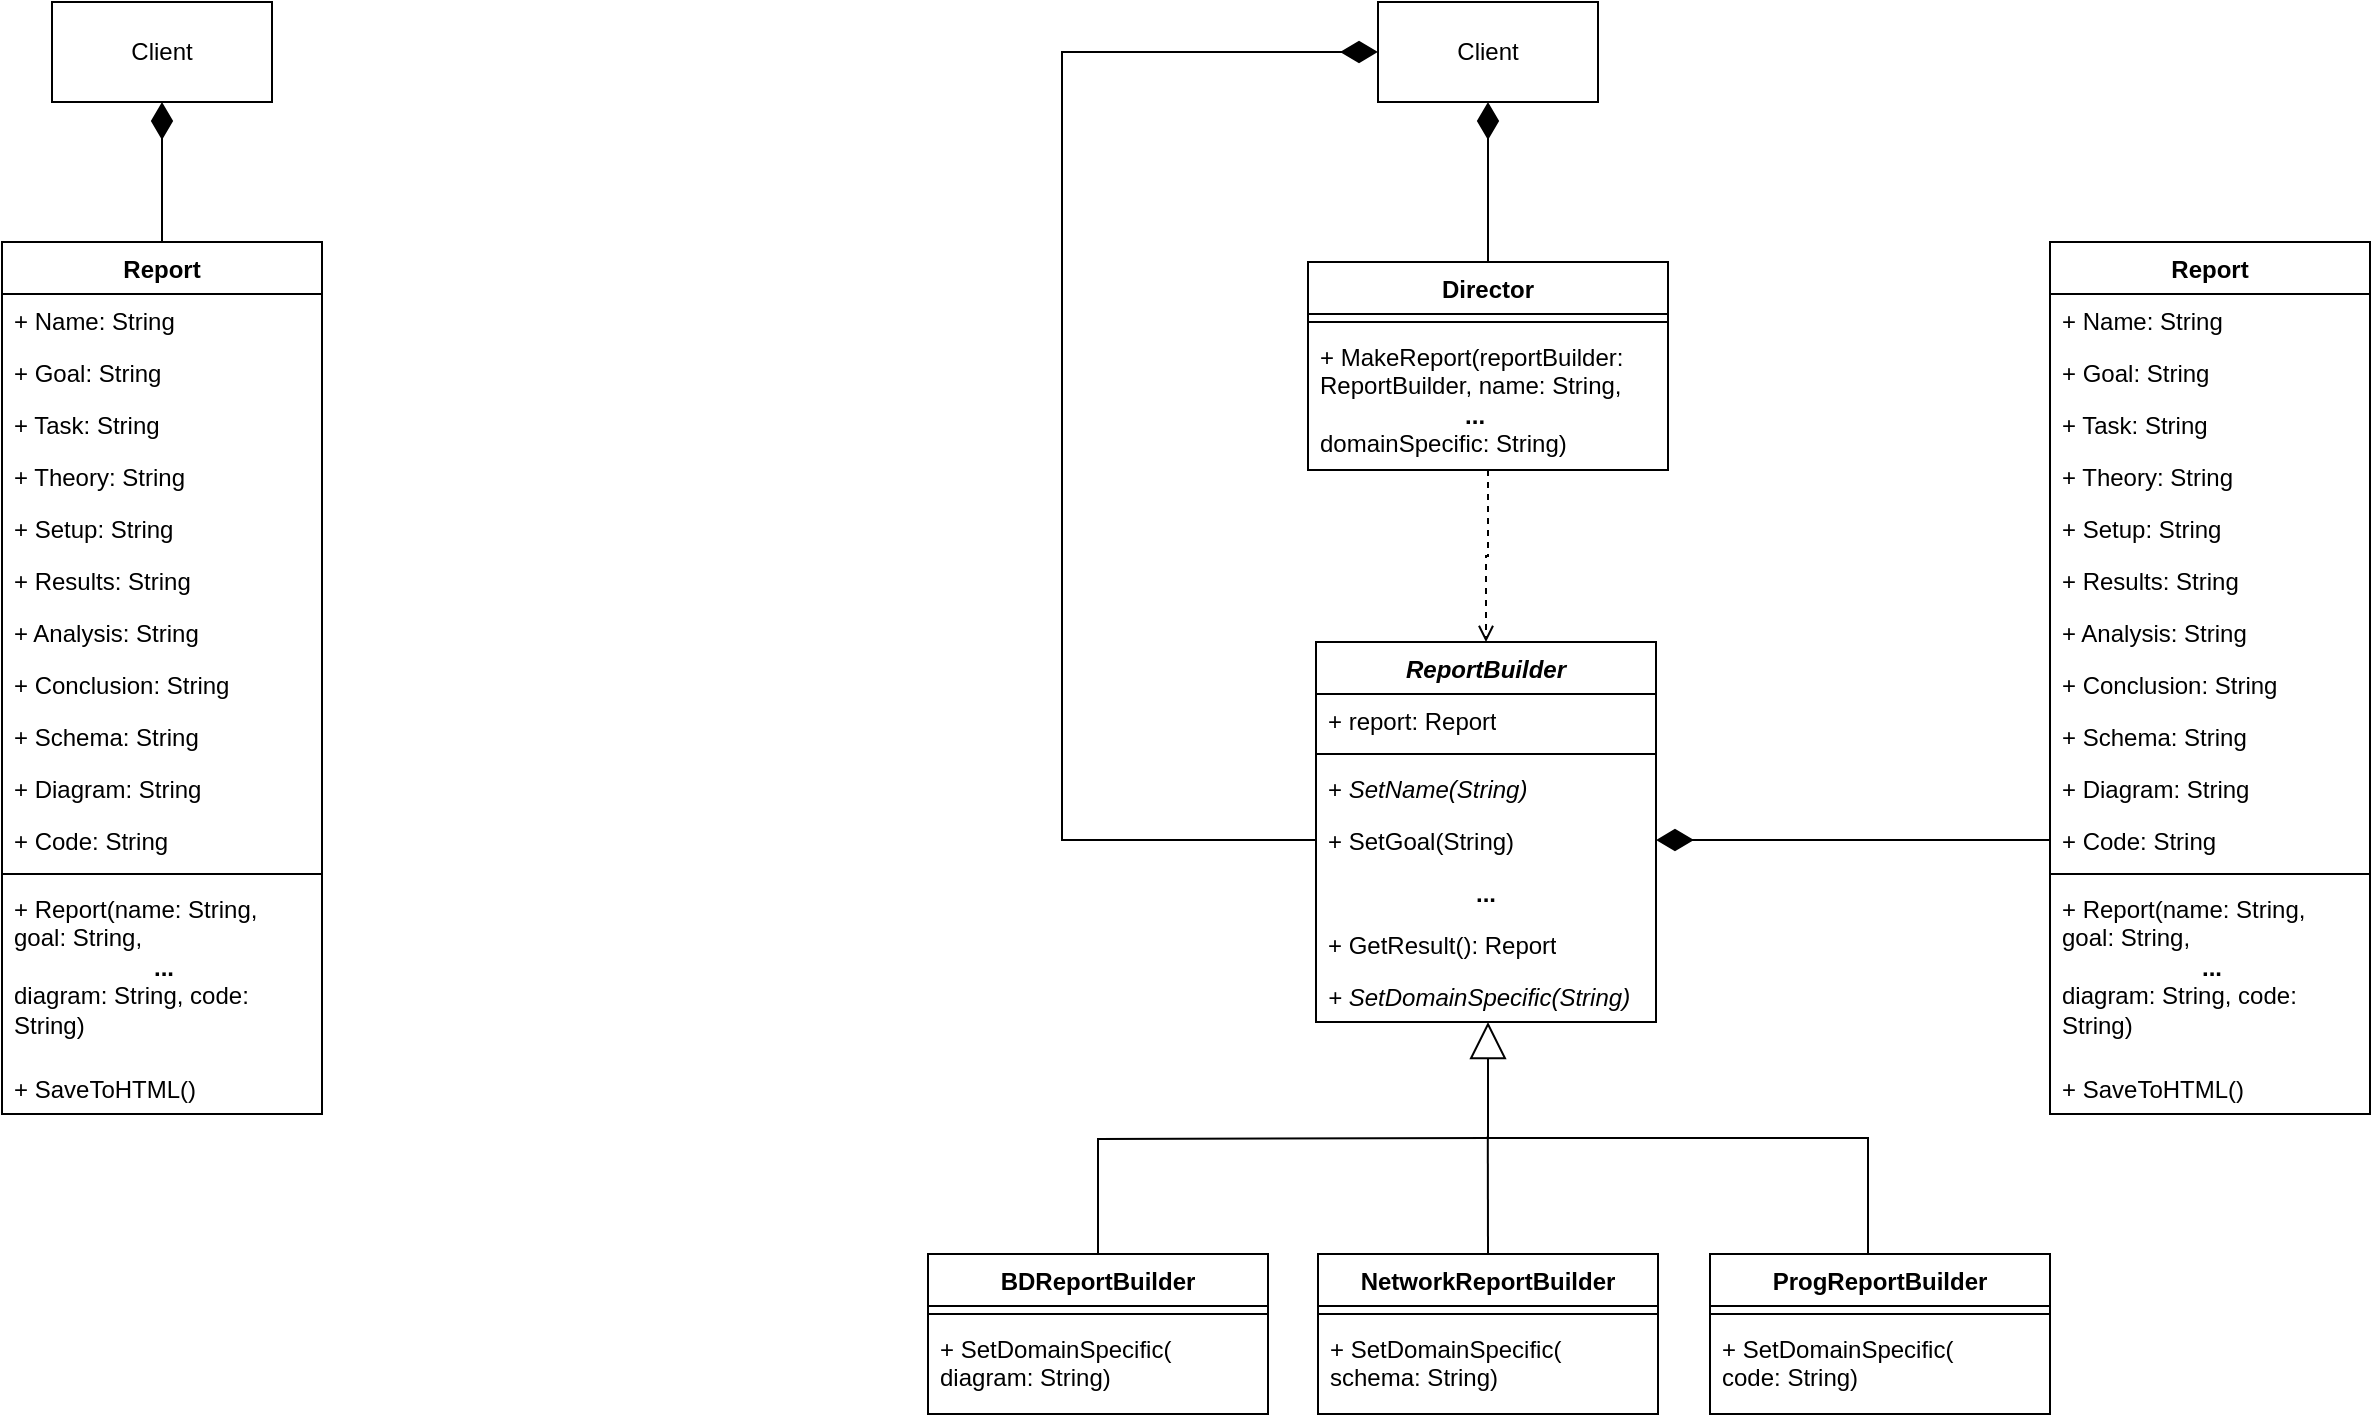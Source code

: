 <mxfile version="26.0.16">
  <diagram name="Страница — 1" id="Og0tgNFc3rOOeeWU840y">
    <mxGraphModel dx="2327" dy="837" grid="1" gridSize="10" guides="1" tooltips="1" connect="1" arrows="1" fold="1" page="1" pageScale="1" pageWidth="827" pageHeight="1169" math="0" shadow="0">
      <root>
        <mxCell id="0" />
        <mxCell id="1" parent="0" />
        <mxCell id="otvnR_pxBpoIMcIP2tVN-1" value="Report" style="swimlane;fontStyle=1;align=center;verticalAlign=top;childLayout=stackLayout;horizontal=1;startSize=26;horizontalStack=0;resizeParent=1;resizeParentMax=0;resizeLast=0;collapsible=1;marginBottom=0;whiteSpace=wrap;html=1;" parent="1" vertex="1">
          <mxGeometry x="-50" y="140" width="160" height="436" as="geometry" />
        </mxCell>
        <mxCell id="otvnR_pxBpoIMcIP2tVN-2" value="+ N&lt;span style=&quot;background-color: transparent;&quot;&gt;ame: String&lt;/span&gt;" style="text;strokeColor=none;fillColor=none;align=left;verticalAlign=top;spacingLeft=4;spacingRight=4;overflow=hidden;rotatable=0;points=[[0,0.5],[1,0.5]];portConstraint=eastwest;whiteSpace=wrap;html=1;" parent="otvnR_pxBpoIMcIP2tVN-1" vertex="1">
          <mxGeometry y="26" width="160" height="26" as="geometry" />
        </mxCell>
        <mxCell id="otvnR_pxBpoIMcIP2tVN-3" value="+ Goal: String" style="text;strokeColor=none;fillColor=none;align=left;verticalAlign=top;spacingLeft=4;spacingRight=4;overflow=hidden;rotatable=0;points=[[0,0.5],[1,0.5]];portConstraint=eastwest;whiteSpace=wrap;html=1;" parent="otvnR_pxBpoIMcIP2tVN-1" vertex="1">
          <mxGeometry y="52" width="160" height="26" as="geometry" />
        </mxCell>
        <mxCell id="otvnR_pxBpoIMcIP2tVN-4" value="+ Task: String" style="text;strokeColor=none;fillColor=none;align=left;verticalAlign=top;spacingLeft=4;spacingRight=4;overflow=hidden;rotatable=0;points=[[0,0.5],[1,0.5]];portConstraint=eastwest;whiteSpace=wrap;html=1;" parent="otvnR_pxBpoIMcIP2tVN-1" vertex="1">
          <mxGeometry y="78" width="160" height="26" as="geometry" />
        </mxCell>
        <mxCell id="otvnR_pxBpoIMcIP2tVN-5" value="+ Theory: String" style="text;strokeColor=none;fillColor=none;align=left;verticalAlign=top;spacingLeft=4;spacingRight=4;overflow=hidden;rotatable=0;points=[[0,0.5],[1,0.5]];portConstraint=eastwest;whiteSpace=wrap;html=1;" parent="otvnR_pxBpoIMcIP2tVN-1" vertex="1">
          <mxGeometry y="104" width="160" height="26" as="geometry" />
        </mxCell>
        <mxCell id="otvnR_pxBpoIMcIP2tVN-6" value="+ Setup: String" style="text;strokeColor=none;fillColor=none;align=left;verticalAlign=top;spacingLeft=4;spacingRight=4;overflow=hidden;rotatable=0;points=[[0,0.5],[1,0.5]];portConstraint=eastwest;whiteSpace=wrap;html=1;" parent="otvnR_pxBpoIMcIP2tVN-1" vertex="1">
          <mxGeometry y="130" width="160" height="26" as="geometry" />
        </mxCell>
        <mxCell id="otvnR_pxBpoIMcIP2tVN-7" value="+ Results: String" style="text;strokeColor=none;fillColor=none;align=left;verticalAlign=top;spacingLeft=4;spacingRight=4;overflow=hidden;rotatable=0;points=[[0,0.5],[1,0.5]];portConstraint=eastwest;whiteSpace=wrap;html=1;" parent="otvnR_pxBpoIMcIP2tVN-1" vertex="1">
          <mxGeometry y="156" width="160" height="26" as="geometry" />
        </mxCell>
        <mxCell id="otvnR_pxBpoIMcIP2tVN-8" value="+ Analysis: String" style="text;strokeColor=none;fillColor=none;align=left;verticalAlign=top;spacingLeft=4;spacingRight=4;overflow=hidden;rotatable=0;points=[[0,0.5],[1,0.5]];portConstraint=eastwest;whiteSpace=wrap;html=1;" parent="otvnR_pxBpoIMcIP2tVN-1" vertex="1">
          <mxGeometry y="182" width="160" height="26" as="geometry" />
        </mxCell>
        <mxCell id="otvnR_pxBpoIMcIP2tVN-9" value="+ Conclusion: String" style="text;strokeColor=none;fillColor=none;align=left;verticalAlign=top;spacingLeft=4;spacingRight=4;overflow=hidden;rotatable=0;points=[[0,0.5],[1,0.5]];portConstraint=eastwest;whiteSpace=wrap;html=1;" parent="otvnR_pxBpoIMcIP2tVN-1" vertex="1">
          <mxGeometry y="208" width="160" height="26" as="geometry" />
        </mxCell>
        <mxCell id="otvnR_pxBpoIMcIP2tVN-10" value="+ Schema: String" style="text;strokeColor=none;fillColor=none;align=left;verticalAlign=top;spacingLeft=4;spacingRight=4;overflow=hidden;rotatable=0;points=[[0,0.5],[1,0.5]];portConstraint=eastwest;whiteSpace=wrap;html=1;" parent="otvnR_pxBpoIMcIP2tVN-1" vertex="1">
          <mxGeometry y="234" width="160" height="26" as="geometry" />
        </mxCell>
        <mxCell id="otvnR_pxBpoIMcIP2tVN-11" value="+ Diagram: String" style="text;strokeColor=none;fillColor=none;align=left;verticalAlign=top;spacingLeft=4;spacingRight=4;overflow=hidden;rotatable=0;points=[[0,0.5],[1,0.5]];portConstraint=eastwest;whiteSpace=wrap;html=1;" parent="otvnR_pxBpoIMcIP2tVN-1" vertex="1">
          <mxGeometry y="260" width="160" height="26" as="geometry" />
        </mxCell>
        <mxCell id="otvnR_pxBpoIMcIP2tVN-12" value="+ Code: String" style="text;strokeColor=none;fillColor=none;align=left;verticalAlign=top;spacingLeft=4;spacingRight=4;overflow=hidden;rotatable=0;points=[[0,0.5],[1,0.5]];portConstraint=eastwest;whiteSpace=wrap;html=1;" parent="otvnR_pxBpoIMcIP2tVN-1" vertex="1">
          <mxGeometry y="286" width="160" height="26" as="geometry" />
        </mxCell>
        <mxCell id="otvnR_pxBpoIMcIP2tVN-13" value="" style="line;strokeWidth=1;fillColor=none;align=left;verticalAlign=middle;spacingTop=-1;spacingLeft=3;spacingRight=3;rotatable=0;labelPosition=right;points=[];portConstraint=eastwest;strokeColor=inherit;" parent="otvnR_pxBpoIMcIP2tVN-1" vertex="1">
          <mxGeometry y="312" width="160" height="8" as="geometry" />
        </mxCell>
        <mxCell id="otvnR_pxBpoIMcIP2tVN-15" value="+ Report(n&lt;span style=&quot;background-color: transparent;&quot;&gt;ame: String, goal&lt;/span&gt;&lt;span style=&quot;background-color: transparent;&quot;&gt;: String&lt;/span&gt;&lt;span style=&quot;background-color: transparent;&quot;&gt;,&lt;/span&gt;&lt;div style=&quot;text-align: center;&quot;&gt;&lt;span style=&quot;background-color: transparent;&quot;&gt;&lt;b&gt;...&lt;/b&gt;&lt;/span&gt;&lt;/div&gt;&lt;div style=&quot;&quot;&gt;&lt;span style=&quot;background-color: transparent;&quot;&gt;diagram: String, code&lt;/span&gt;&lt;span style=&quot;background-color: transparent;&quot;&gt;: String)&lt;/span&gt;&lt;/div&gt;" style="text;strokeColor=none;fillColor=none;align=left;verticalAlign=top;spacingLeft=4;spacingRight=4;overflow=hidden;rotatable=0;points=[[0,0.5],[1,0.5]];portConstraint=eastwest;whiteSpace=wrap;html=1;" parent="otvnR_pxBpoIMcIP2tVN-1" vertex="1">
          <mxGeometry y="320" width="160" height="90" as="geometry" />
        </mxCell>
        <mxCell id="otvnR_pxBpoIMcIP2tVN-14" value="+ SaveToHTML()" style="text;strokeColor=none;fillColor=none;align=left;verticalAlign=top;spacingLeft=4;spacingRight=4;overflow=hidden;rotatable=0;points=[[0,0.5],[1,0.5]];portConstraint=eastwest;whiteSpace=wrap;html=1;" parent="otvnR_pxBpoIMcIP2tVN-1" vertex="1">
          <mxGeometry y="410" width="160" height="26" as="geometry" />
        </mxCell>
        <mxCell id="rZj8_hMJJg2uzkfCbS3A-47" style="edgeStyle=orthogonalEdgeStyle;rounded=0;orthogonalLoop=1;jettySize=auto;html=1;exitX=0.5;exitY=0;exitDx=0;exitDy=0;entryX=0.5;entryY=1;entryDx=0;entryDy=0;endArrow=diamondThin;endFill=1;endSize=16;" parent="1" source="otvnR_pxBpoIMcIP2tVN-1" target="rZj8_hMJJg2uzkfCbS3A-46" edge="1">
          <mxGeometry relative="1" as="geometry" />
        </mxCell>
        <mxCell id="rZj8_hMJJg2uzkfCbS3A-46" value="Client" style="html=1;whiteSpace=wrap;" parent="1" vertex="1">
          <mxGeometry x="-25" y="20" width="110" height="50" as="geometry" />
        </mxCell>
        <mxCell id="rZj8_hMJJg2uzkfCbS3A-48" value="Report" style="swimlane;fontStyle=1;align=center;verticalAlign=top;childLayout=stackLayout;horizontal=1;startSize=26;horizontalStack=0;resizeParent=1;resizeParentMax=0;resizeLast=0;collapsible=1;marginBottom=0;whiteSpace=wrap;html=1;" parent="1" vertex="1">
          <mxGeometry x="974" y="140" width="160" height="436" as="geometry" />
        </mxCell>
        <mxCell id="rZj8_hMJJg2uzkfCbS3A-49" value="+ N&lt;span style=&quot;background-color: transparent;&quot;&gt;ame: String&lt;/span&gt;" style="text;strokeColor=none;fillColor=none;align=left;verticalAlign=top;spacingLeft=4;spacingRight=4;overflow=hidden;rotatable=0;points=[[0,0.5],[1,0.5]];portConstraint=eastwest;whiteSpace=wrap;html=1;" parent="rZj8_hMJJg2uzkfCbS3A-48" vertex="1">
          <mxGeometry y="26" width="160" height="26" as="geometry" />
        </mxCell>
        <mxCell id="rZj8_hMJJg2uzkfCbS3A-50" value="+ Goal: String" style="text;strokeColor=none;fillColor=none;align=left;verticalAlign=top;spacingLeft=4;spacingRight=4;overflow=hidden;rotatable=0;points=[[0,0.5],[1,0.5]];portConstraint=eastwest;whiteSpace=wrap;html=1;" parent="rZj8_hMJJg2uzkfCbS3A-48" vertex="1">
          <mxGeometry y="52" width="160" height="26" as="geometry" />
        </mxCell>
        <mxCell id="rZj8_hMJJg2uzkfCbS3A-51" value="+ Task: String" style="text;strokeColor=none;fillColor=none;align=left;verticalAlign=top;spacingLeft=4;spacingRight=4;overflow=hidden;rotatable=0;points=[[0,0.5],[1,0.5]];portConstraint=eastwest;whiteSpace=wrap;html=1;" parent="rZj8_hMJJg2uzkfCbS3A-48" vertex="1">
          <mxGeometry y="78" width="160" height="26" as="geometry" />
        </mxCell>
        <mxCell id="rZj8_hMJJg2uzkfCbS3A-52" value="+ Theory: String" style="text;strokeColor=none;fillColor=none;align=left;verticalAlign=top;spacingLeft=4;spacingRight=4;overflow=hidden;rotatable=0;points=[[0,0.5],[1,0.5]];portConstraint=eastwest;whiteSpace=wrap;html=1;" parent="rZj8_hMJJg2uzkfCbS3A-48" vertex="1">
          <mxGeometry y="104" width="160" height="26" as="geometry" />
        </mxCell>
        <mxCell id="rZj8_hMJJg2uzkfCbS3A-53" value="+ Setup: String" style="text;strokeColor=none;fillColor=none;align=left;verticalAlign=top;spacingLeft=4;spacingRight=4;overflow=hidden;rotatable=0;points=[[0,0.5],[1,0.5]];portConstraint=eastwest;whiteSpace=wrap;html=1;" parent="rZj8_hMJJg2uzkfCbS3A-48" vertex="1">
          <mxGeometry y="130" width="160" height="26" as="geometry" />
        </mxCell>
        <mxCell id="rZj8_hMJJg2uzkfCbS3A-54" value="+ Results: String" style="text;strokeColor=none;fillColor=none;align=left;verticalAlign=top;spacingLeft=4;spacingRight=4;overflow=hidden;rotatable=0;points=[[0,0.5],[1,0.5]];portConstraint=eastwest;whiteSpace=wrap;html=1;" parent="rZj8_hMJJg2uzkfCbS3A-48" vertex="1">
          <mxGeometry y="156" width="160" height="26" as="geometry" />
        </mxCell>
        <mxCell id="rZj8_hMJJg2uzkfCbS3A-55" value="+ Analysis: String" style="text;strokeColor=none;fillColor=none;align=left;verticalAlign=top;spacingLeft=4;spacingRight=4;overflow=hidden;rotatable=0;points=[[0,0.5],[1,0.5]];portConstraint=eastwest;whiteSpace=wrap;html=1;" parent="rZj8_hMJJg2uzkfCbS3A-48" vertex="1">
          <mxGeometry y="182" width="160" height="26" as="geometry" />
        </mxCell>
        <mxCell id="rZj8_hMJJg2uzkfCbS3A-56" value="+ Conclusion: String" style="text;strokeColor=none;fillColor=none;align=left;verticalAlign=top;spacingLeft=4;spacingRight=4;overflow=hidden;rotatable=0;points=[[0,0.5],[1,0.5]];portConstraint=eastwest;whiteSpace=wrap;html=1;" parent="rZj8_hMJJg2uzkfCbS3A-48" vertex="1">
          <mxGeometry y="208" width="160" height="26" as="geometry" />
        </mxCell>
        <mxCell id="rZj8_hMJJg2uzkfCbS3A-57" value="+ Schema: String" style="text;strokeColor=none;fillColor=none;align=left;verticalAlign=top;spacingLeft=4;spacingRight=4;overflow=hidden;rotatable=0;points=[[0,0.5],[1,0.5]];portConstraint=eastwest;whiteSpace=wrap;html=1;" parent="rZj8_hMJJg2uzkfCbS3A-48" vertex="1">
          <mxGeometry y="234" width="160" height="26" as="geometry" />
        </mxCell>
        <mxCell id="rZj8_hMJJg2uzkfCbS3A-58" value="+ Diagram: String" style="text;strokeColor=none;fillColor=none;align=left;verticalAlign=top;spacingLeft=4;spacingRight=4;overflow=hidden;rotatable=0;points=[[0,0.5],[1,0.5]];portConstraint=eastwest;whiteSpace=wrap;html=1;" parent="rZj8_hMJJg2uzkfCbS3A-48" vertex="1">
          <mxGeometry y="260" width="160" height="26" as="geometry" />
        </mxCell>
        <mxCell id="rZj8_hMJJg2uzkfCbS3A-59" value="+ Code: String" style="text;strokeColor=none;fillColor=none;align=left;verticalAlign=top;spacingLeft=4;spacingRight=4;overflow=hidden;rotatable=0;points=[[0,0.5],[1,0.5]];portConstraint=eastwest;whiteSpace=wrap;html=1;" parent="rZj8_hMJJg2uzkfCbS3A-48" vertex="1">
          <mxGeometry y="286" width="160" height="26" as="geometry" />
        </mxCell>
        <mxCell id="rZj8_hMJJg2uzkfCbS3A-60" value="" style="line;strokeWidth=1;fillColor=none;align=left;verticalAlign=middle;spacingTop=-1;spacingLeft=3;spacingRight=3;rotatable=0;labelPosition=right;points=[];portConstraint=eastwest;strokeColor=inherit;" parent="rZj8_hMJJg2uzkfCbS3A-48" vertex="1">
          <mxGeometry y="312" width="160" height="8" as="geometry" />
        </mxCell>
        <mxCell id="l1GrKG9TkntL2lwzlkpG-1" value="+ Report(n&lt;span style=&quot;background-color: transparent;&quot;&gt;ame: String, goal&lt;/span&gt;&lt;span style=&quot;background-color: transparent;&quot;&gt;: String&lt;/span&gt;&lt;span style=&quot;background-color: transparent;&quot;&gt;,&lt;/span&gt;&lt;div style=&quot;text-align: center;&quot;&gt;&lt;span style=&quot;background-color: transparent;&quot;&gt;&lt;b&gt;...&lt;/b&gt;&lt;/span&gt;&lt;/div&gt;&lt;div&gt;&lt;span style=&quot;background-color: transparent;&quot;&gt;diagram: String, code&lt;/span&gt;&lt;span style=&quot;background-color: transparent;&quot;&gt;: String)&lt;/span&gt;&lt;/div&gt;" style="text;strokeColor=none;fillColor=none;align=left;verticalAlign=top;spacingLeft=4;spacingRight=4;overflow=hidden;rotatable=0;points=[[0,0.5],[1,0.5]];portConstraint=eastwest;whiteSpace=wrap;html=1;" vertex="1" parent="rZj8_hMJJg2uzkfCbS3A-48">
          <mxGeometry y="320" width="160" height="90" as="geometry" />
        </mxCell>
        <mxCell id="rZj8_hMJJg2uzkfCbS3A-61" value="+ SaveToHTML()" style="text;strokeColor=none;fillColor=none;align=left;verticalAlign=top;spacingLeft=4;spacingRight=4;overflow=hidden;rotatable=0;points=[[0,0.5],[1,0.5]];portConstraint=eastwest;whiteSpace=wrap;html=1;" parent="rZj8_hMJJg2uzkfCbS3A-48" vertex="1">
          <mxGeometry y="410" width="160" height="26" as="geometry" />
        </mxCell>
        <mxCell id="rZj8_hMJJg2uzkfCbS3A-125" style="edgeStyle=orthogonalEdgeStyle;rounded=0;orthogonalLoop=1;jettySize=auto;html=1;exitX=0.5;exitY=0;exitDx=0;exitDy=0;entryX=0.5;entryY=1;entryDx=0;entryDy=0;endArrow=diamondThin;endFill=1;endSize=16;" parent="1" source="rZj8_hMJJg2uzkfCbS3A-118" target="rZj8_hMJJg2uzkfCbS3A-88" edge="1">
          <mxGeometry relative="1" as="geometry" />
        </mxCell>
        <mxCell id="rZj8_hMJJg2uzkfCbS3A-88" value="Client" style="html=1;whiteSpace=wrap;" parent="1" vertex="1">
          <mxGeometry x="638" y="20" width="110" height="50" as="geometry" />
        </mxCell>
        <mxCell id="rZj8_hMJJg2uzkfCbS3A-99" value="BDReportBuilder" style="swimlane;fontStyle=1;align=center;verticalAlign=top;childLayout=stackLayout;horizontal=1;startSize=26;horizontalStack=0;resizeParent=1;resizeParentMax=0;resizeLast=0;collapsible=1;marginBottom=0;whiteSpace=wrap;html=1;" parent="1" vertex="1">
          <mxGeometry x="413" y="646" width="170" height="80" as="geometry" />
        </mxCell>
        <mxCell id="rZj8_hMJJg2uzkfCbS3A-100" value="" style="line;strokeWidth=1;fillColor=none;align=left;verticalAlign=middle;spacingTop=-1;spacingLeft=3;spacingRight=3;rotatable=0;labelPosition=right;points=[];portConstraint=eastwest;strokeColor=inherit;" parent="rZj8_hMJJg2uzkfCbS3A-99" vertex="1">
          <mxGeometry y="26" width="170" height="8" as="geometry" />
        </mxCell>
        <mxCell id="aEDQhSqEuicsDPwHiGlb-11" value="+ SetDomainSpecific(&lt;div&gt;diagram: String)&lt;/div&gt;" style="text;strokeColor=none;fillColor=none;align=left;verticalAlign=top;spacingLeft=4;spacingRight=4;overflow=hidden;rotatable=0;points=[[0,0.5],[1,0.5]];portConstraint=eastwest;whiteSpace=wrap;html=1;" parent="rZj8_hMJJg2uzkfCbS3A-99" vertex="1">
          <mxGeometry y="34" width="170" height="46" as="geometry" />
        </mxCell>
        <mxCell id="rZj8_hMJJg2uzkfCbS3A-102" value="NetworkReportBuilder" style="swimlane;fontStyle=1;align=center;verticalAlign=top;childLayout=stackLayout;horizontal=1;startSize=26;horizontalStack=0;resizeParent=1;resizeParentMax=0;resizeLast=0;collapsible=1;marginBottom=0;whiteSpace=wrap;html=1;" parent="1" vertex="1">
          <mxGeometry x="608" y="646" width="170" height="80" as="geometry" />
        </mxCell>
        <mxCell id="rZj8_hMJJg2uzkfCbS3A-103" value="" style="line;strokeWidth=1;fillColor=none;align=left;verticalAlign=middle;spacingTop=-1;spacingLeft=3;spacingRight=3;rotatable=0;labelPosition=right;points=[];portConstraint=eastwest;strokeColor=inherit;" parent="rZj8_hMJJg2uzkfCbS3A-102" vertex="1">
          <mxGeometry y="26" width="170" height="8" as="geometry" />
        </mxCell>
        <mxCell id="l1GrKG9TkntL2lwzlkpG-2" value="+ SetDomainSpecific(&lt;div&gt;schema: String)&lt;/div&gt;" style="text;strokeColor=none;fillColor=none;align=left;verticalAlign=top;spacingLeft=4;spacingRight=4;overflow=hidden;rotatable=0;points=[[0,0.5],[1,0.5]];portConstraint=eastwest;whiteSpace=wrap;html=1;" vertex="1" parent="rZj8_hMJJg2uzkfCbS3A-102">
          <mxGeometry y="34" width="170" height="46" as="geometry" />
        </mxCell>
        <mxCell id="rZj8_hMJJg2uzkfCbS3A-105" value="ProgReportBuilder" style="swimlane;fontStyle=1;align=center;verticalAlign=top;childLayout=stackLayout;horizontal=1;startSize=26;horizontalStack=0;resizeParent=1;resizeParentMax=0;resizeLast=0;collapsible=1;marginBottom=0;whiteSpace=wrap;html=1;" parent="1" vertex="1">
          <mxGeometry x="804" y="646" width="170" height="80" as="geometry" />
        </mxCell>
        <mxCell id="rZj8_hMJJg2uzkfCbS3A-106" value="" style="line;strokeWidth=1;fillColor=none;align=left;verticalAlign=middle;spacingTop=-1;spacingLeft=3;spacingRight=3;rotatable=0;labelPosition=right;points=[];portConstraint=eastwest;strokeColor=inherit;" parent="rZj8_hMJJg2uzkfCbS3A-105" vertex="1">
          <mxGeometry y="26" width="170" height="8" as="geometry" />
        </mxCell>
        <mxCell id="l1GrKG9TkntL2lwzlkpG-3" value="+ SetDomainSpecific(&lt;div&gt;code: String)&lt;/div&gt;" style="text;strokeColor=none;fillColor=none;align=left;verticalAlign=top;spacingLeft=4;spacingRight=4;overflow=hidden;rotatable=0;points=[[0,0.5],[1,0.5]];portConstraint=eastwest;whiteSpace=wrap;html=1;" vertex="1" parent="rZj8_hMJJg2uzkfCbS3A-105">
          <mxGeometry y="34" width="170" height="46" as="geometry" />
        </mxCell>
        <mxCell id="rZj8_hMJJg2uzkfCbS3A-108" value="" style="endArrow=block;endSize=16;endFill=0;html=1;rounded=0;edgeStyle=orthogonalEdgeStyle;exitX=0.5;exitY=0;exitDx=0;exitDy=0;entryX=0.5;entryY=1;entryDx=0;entryDy=0;" parent="1" source="rZj8_hMJJg2uzkfCbS3A-105" edge="1">
          <mxGeometry width="160" relative="1" as="geometry">
            <mxPoint x="913" y="596" as="sourcePoint" />
            <mxPoint x="693" y="530" as="targetPoint" />
            <Array as="points">
              <mxPoint x="883" y="588" />
              <mxPoint x="693" y="588" />
            </Array>
          </mxGeometry>
        </mxCell>
        <mxCell id="rZj8_hMJJg2uzkfCbS3A-109" value="" style="endArrow=none;endSize=16;endFill=0;html=1;rounded=0;edgeStyle=orthogonalEdgeStyle;entryX=0.5;entryY=0;entryDx=0;entryDy=0;startFill=0;" parent="1" target="rZj8_hMJJg2uzkfCbS3A-99" edge="1">
          <mxGeometry width="160" relative="1" as="geometry">
            <mxPoint x="693" y="588" as="sourcePoint" />
            <mxPoint x="503.0" y="644" as="targetPoint" />
          </mxGeometry>
        </mxCell>
        <mxCell id="rZj8_hMJJg2uzkfCbS3A-110" value="" style="endArrow=none;endFill=1;endSize=12;html=1;rounded=0;startFill=0;exitX=0.5;exitY=0;exitDx=0;exitDy=0;" parent="1" source="rZj8_hMJJg2uzkfCbS3A-102" edge="1">
          <mxGeometry width="160" relative="1" as="geometry">
            <mxPoint x="692.9" y="617" as="sourcePoint" />
            <mxPoint x="692.9" y="587" as="targetPoint" />
          </mxGeometry>
        </mxCell>
        <mxCell id="rZj8_hMJJg2uzkfCbS3A-117" value="" style="endArrow=diamondThin;endSize=16;html=1;rounded=0;edgeStyle=orthogonalEdgeStyle;entryX=1;entryY=0.5;entryDx=0;entryDy=0;endFill=1;exitX=0;exitY=0.5;exitDx=0;exitDy=0;" parent="1" source="rZj8_hMJJg2uzkfCbS3A-59" target="l1GrKG9TkntL2lwzlkpG-7" edge="1">
          <mxGeometry width="160" relative="1" as="geometry">
            <mxPoint x="890" y="330" as="sourcePoint" />
            <mxPoint x="788" y="445" as="targetPoint" />
          </mxGeometry>
        </mxCell>
        <mxCell id="aEDQhSqEuicsDPwHiGlb-10" style="edgeStyle=orthogonalEdgeStyle;rounded=0;orthogonalLoop=1;jettySize=auto;html=1;exitX=0.5;exitY=1;exitDx=0;exitDy=0;entryX=0.5;entryY=0;entryDx=0;entryDy=0;dashed=1;endArrow=open;endFill=0;" parent="1" source="rZj8_hMJJg2uzkfCbS3A-118" target="aEDQhSqEuicsDPwHiGlb-1" edge="1">
          <mxGeometry relative="1" as="geometry" />
        </mxCell>
        <mxCell id="rZj8_hMJJg2uzkfCbS3A-118" value="Director" style="swimlane;fontStyle=1;align=center;verticalAlign=top;childLayout=stackLayout;horizontal=1;startSize=26;horizontalStack=0;resizeParent=1;resizeParentMax=0;resizeLast=0;collapsible=1;marginBottom=0;whiteSpace=wrap;html=1;" parent="1" vertex="1">
          <mxGeometry x="603" y="150" width="180" height="104" as="geometry" />
        </mxCell>
        <mxCell id="rZj8_hMJJg2uzkfCbS3A-120" value="" style="line;strokeWidth=1;fillColor=none;align=left;verticalAlign=middle;spacingTop=-1;spacingLeft=3;spacingRight=3;rotatable=0;labelPosition=right;points=[];portConstraint=eastwest;strokeColor=inherit;" parent="rZj8_hMJJg2uzkfCbS3A-118" vertex="1">
          <mxGeometry y="26" width="180" height="8" as="geometry" />
        </mxCell>
        <mxCell id="rZj8_hMJJg2uzkfCbS3A-121" value="+ MakeReport(reportBuilder:&amp;nbsp;&lt;div&gt;&lt;span style=&quot;text-align: center;&quot;&gt;ReportBuilder, name: String,&lt;br&gt;&lt;div style=&quot;text-align: center;&quot;&gt;&lt;b style=&quot;background-color: transparent; text-align: left;&quot;&gt;...&lt;/b&gt;&lt;/div&gt;&lt;/span&gt;domainSpecific: String)&lt;/div&gt;" style="text;strokeColor=none;fillColor=none;align=left;verticalAlign=top;spacingLeft=4;spacingRight=4;overflow=hidden;rotatable=0;points=[[0,0.5],[1,0.5]];portConstraint=eastwest;whiteSpace=wrap;html=1;" parent="rZj8_hMJJg2uzkfCbS3A-118" vertex="1">
          <mxGeometry y="34" width="180" height="70" as="geometry" />
        </mxCell>
        <mxCell id="aEDQhSqEuicsDPwHiGlb-1" value="&lt;i&gt;ReportBuilder&lt;/i&gt;" style="swimlane;fontStyle=1;align=center;verticalAlign=top;childLayout=stackLayout;horizontal=1;startSize=26;horizontalStack=0;resizeParent=1;resizeParentMax=0;resizeLast=0;collapsible=1;marginBottom=0;whiteSpace=wrap;html=1;" parent="1" vertex="1">
          <mxGeometry x="607" y="340" width="170" height="190" as="geometry" />
        </mxCell>
        <mxCell id="aEDQhSqEuicsDPwHiGlb-5" value="+ report: Report" style="text;strokeColor=none;fillColor=none;align=left;verticalAlign=top;spacingLeft=4;spacingRight=4;overflow=hidden;rotatable=0;points=[[0,0.5],[1,0.5]];portConstraint=eastwest;whiteSpace=wrap;html=1;" parent="aEDQhSqEuicsDPwHiGlb-1" vertex="1">
          <mxGeometry y="26" width="170" height="26" as="geometry" />
        </mxCell>
        <mxCell id="aEDQhSqEuicsDPwHiGlb-3" value="" style="line;strokeWidth=1;fillColor=none;align=left;verticalAlign=middle;spacingTop=-1;spacingLeft=3;spacingRight=3;rotatable=0;labelPosition=right;points=[];portConstraint=eastwest;strokeColor=inherit;" parent="aEDQhSqEuicsDPwHiGlb-1" vertex="1">
          <mxGeometry y="52" width="170" height="8" as="geometry" />
        </mxCell>
        <mxCell id="aEDQhSqEuicsDPwHiGlb-7" value="+ &lt;i&gt;SetName(String)&lt;/i&gt;" style="text;strokeColor=none;fillColor=none;align=left;verticalAlign=top;spacingLeft=4;spacingRight=4;overflow=hidden;rotatable=0;points=[[0,0.5],[1,0.5]];portConstraint=eastwest;whiteSpace=wrap;html=1;" parent="aEDQhSqEuicsDPwHiGlb-1" vertex="1">
          <mxGeometry y="60" width="170" height="26" as="geometry" />
        </mxCell>
        <mxCell id="l1GrKG9TkntL2lwzlkpG-7" value="+ SetGoal&lt;span style=&quot;background-color: transparent;&quot;&gt;(String)&lt;/span&gt;" style="text;strokeColor=none;fillColor=none;align=left;verticalAlign=top;spacingLeft=4;spacingRight=4;overflow=hidden;rotatable=0;points=[[0,0.5],[1,0.5]];portConstraint=eastwest;whiteSpace=wrap;html=1;" vertex="1" parent="aEDQhSqEuicsDPwHiGlb-1">
          <mxGeometry y="86" width="170" height="26" as="geometry" />
        </mxCell>
        <mxCell id="aEDQhSqEuicsDPwHiGlb-8" value="&lt;b&gt;...&lt;/b&gt;" style="text;strokeColor=none;fillColor=none;align=center;verticalAlign=top;spacingLeft=4;spacingRight=4;overflow=hidden;rotatable=0;points=[[0,0.5],[1,0.5]];portConstraint=eastwest;whiteSpace=wrap;html=1;" parent="aEDQhSqEuicsDPwHiGlb-1" vertex="1">
          <mxGeometry y="112" width="170" height="26" as="geometry" />
        </mxCell>
        <mxCell id="aEDQhSqEuicsDPwHiGlb-9" value="+ GetResult(): Report" style="text;strokeColor=none;fillColor=none;align=left;verticalAlign=top;spacingLeft=4;spacingRight=4;overflow=hidden;rotatable=0;points=[[0,0.5],[1,0.5]];portConstraint=eastwest;whiteSpace=wrap;html=1;" parent="aEDQhSqEuicsDPwHiGlb-1" vertex="1">
          <mxGeometry y="138" width="170" height="26" as="geometry" />
        </mxCell>
        <mxCell id="aEDQhSqEuicsDPwHiGlb-6" value="&lt;i&gt;+ SetDomainSpecific(String)&lt;/i&gt;" style="text;strokeColor=none;fillColor=none;align=left;verticalAlign=top;spacingLeft=4;spacingRight=4;overflow=hidden;rotatable=0;points=[[0,0.5],[1,0.5]];portConstraint=eastwest;whiteSpace=wrap;html=1;" parent="aEDQhSqEuicsDPwHiGlb-1" vertex="1">
          <mxGeometry y="164" width="170" height="26" as="geometry" />
        </mxCell>
        <mxCell id="l1GrKG9TkntL2lwzlkpG-8" style="edgeStyle=orthogonalEdgeStyle;rounded=0;orthogonalLoop=1;jettySize=auto;html=1;exitX=0;exitY=0.5;exitDx=0;exitDy=0;entryX=0;entryY=0.5;entryDx=0;entryDy=0;endArrow=diamondThin;endFill=1;endSize=16;" edge="1" parent="1" source="l1GrKG9TkntL2lwzlkpG-7" target="rZj8_hMJJg2uzkfCbS3A-88">
          <mxGeometry relative="1" as="geometry">
            <Array as="points">
              <mxPoint x="480" y="439" />
              <mxPoint x="480" y="45" />
            </Array>
          </mxGeometry>
        </mxCell>
      </root>
    </mxGraphModel>
  </diagram>
</mxfile>
